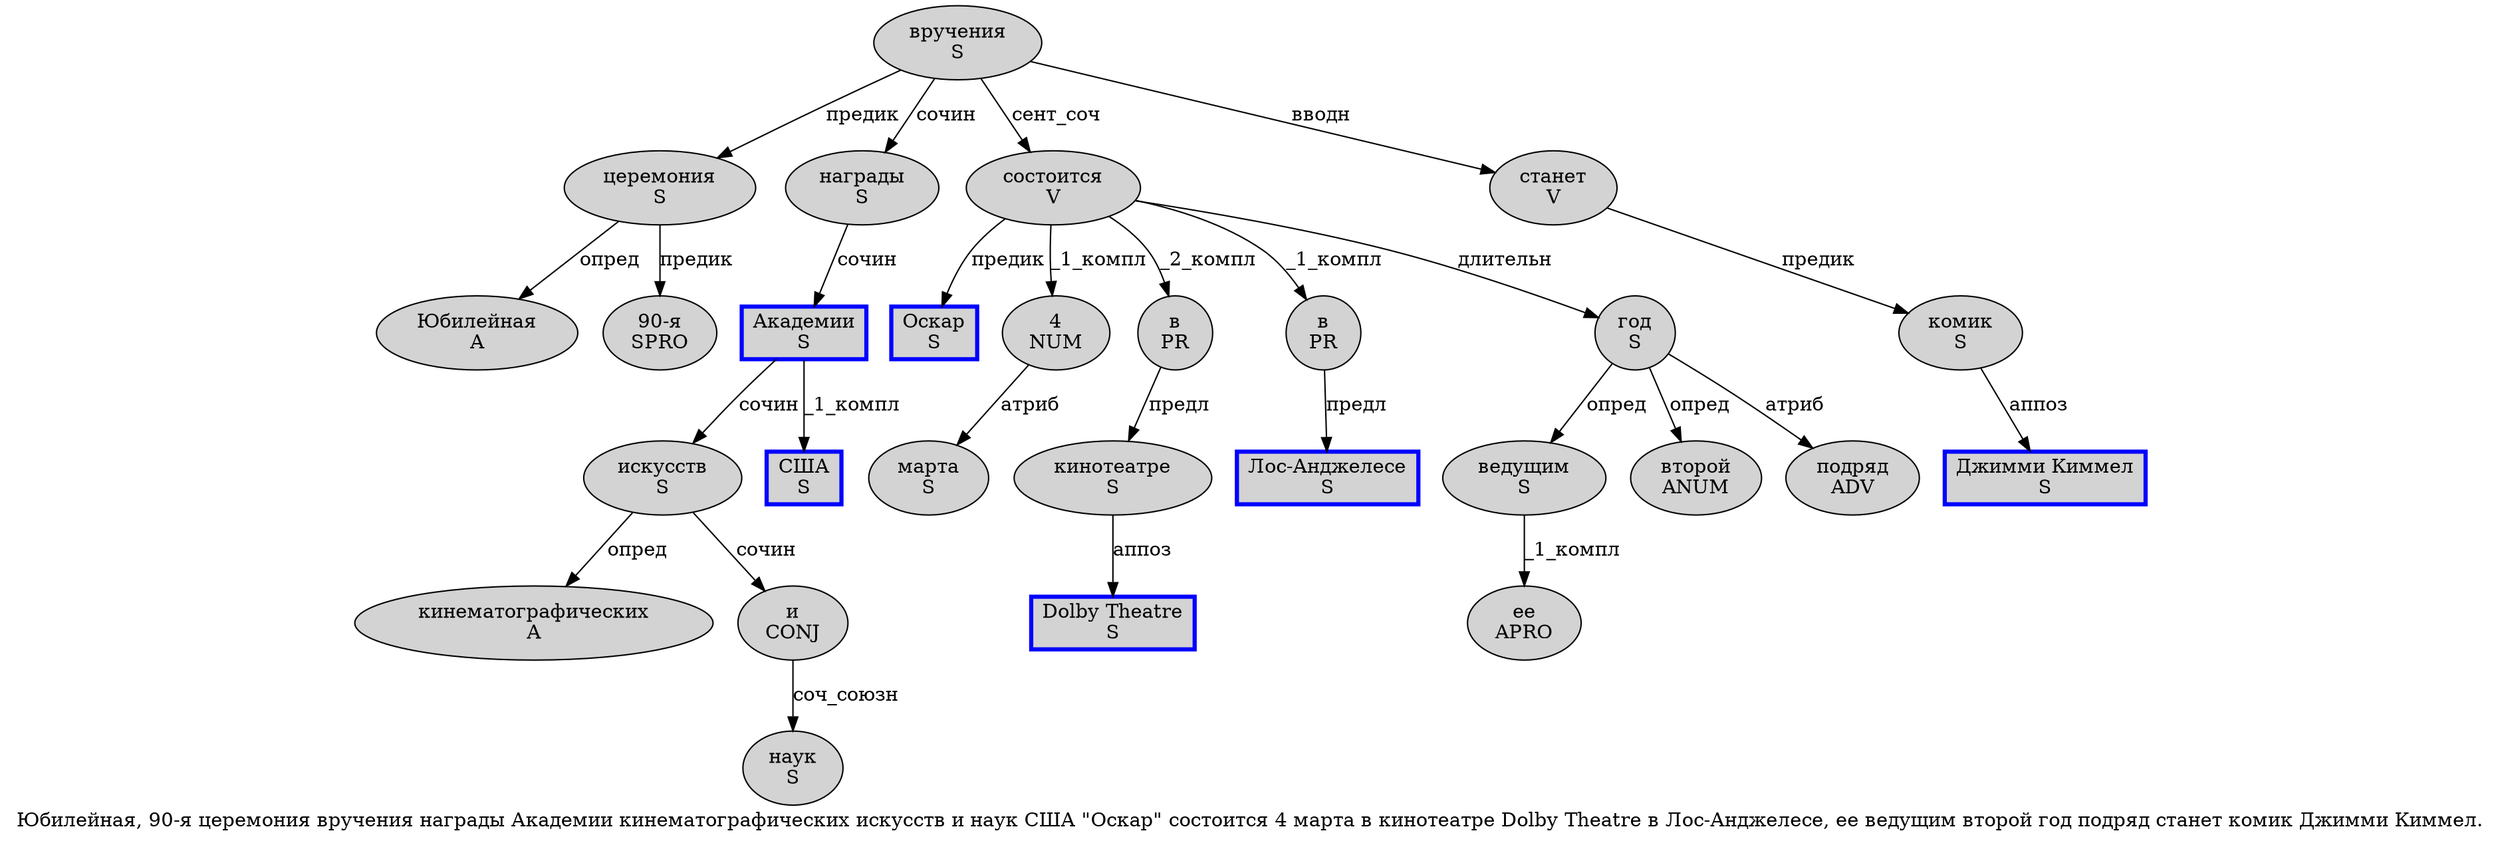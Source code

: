 digraph SENTENCE_474 {
	graph [label="Юбилейная, 90-я церемония вручения награды Академии кинематографических искусств и наук США \"Оскар\" состоится 4 марта в кинотеатре Dolby Theatre в Лос-Анджелесе, ее ведущим второй год подряд станет комик Джимми Киммел."]
	node [style=filled]
		0 [label="Юбилейная
A" color="" fillcolor=lightgray penwidth=1 shape=ellipse]
		2 [label="90-я
SPRO" color="" fillcolor=lightgray penwidth=1 shape=ellipse]
		3 [label="церемония
S" color="" fillcolor=lightgray penwidth=1 shape=ellipse]
		4 [label="вручения
S" color="" fillcolor=lightgray penwidth=1 shape=ellipse]
		5 [label="награды
S" color="" fillcolor=lightgray penwidth=1 shape=ellipse]
		6 [label="Академии
S" color=blue fillcolor=lightgray penwidth=3 shape=box]
		7 [label="кинематографических
A" color="" fillcolor=lightgray penwidth=1 shape=ellipse]
		8 [label="искусств
S" color="" fillcolor=lightgray penwidth=1 shape=ellipse]
		9 [label="и
CONJ" color="" fillcolor=lightgray penwidth=1 shape=ellipse]
		10 [label="наук
S" color="" fillcolor=lightgray penwidth=1 shape=ellipse]
		11 [label="США
S" color=blue fillcolor=lightgray penwidth=3 shape=box]
		13 [label="Оскар
S" color=blue fillcolor=lightgray penwidth=3 shape=box]
		15 [label="состоится
V" color="" fillcolor=lightgray penwidth=1 shape=ellipse]
		16 [label="4
NUM" color="" fillcolor=lightgray penwidth=1 shape=ellipse]
		17 [label="марта
S" color="" fillcolor=lightgray penwidth=1 shape=ellipse]
		18 [label="в
PR" color="" fillcolor=lightgray penwidth=1 shape=ellipse]
		19 [label="кинотеатре
S" color="" fillcolor=lightgray penwidth=1 shape=ellipse]
		20 [label="Dolby Theatre
S" color=blue fillcolor=lightgray penwidth=3 shape=box]
		21 [label="в
PR" color="" fillcolor=lightgray penwidth=1 shape=ellipse]
		22 [label="Лос-Анджелесе
S" color=blue fillcolor=lightgray penwidth=3 shape=box]
		24 [label="ее
APRO" color="" fillcolor=lightgray penwidth=1 shape=ellipse]
		25 [label="ведущим
S" color="" fillcolor=lightgray penwidth=1 shape=ellipse]
		26 [label="второй
ANUM" color="" fillcolor=lightgray penwidth=1 shape=ellipse]
		27 [label="год
S" color="" fillcolor=lightgray penwidth=1 shape=ellipse]
		28 [label="подряд
ADV" color="" fillcolor=lightgray penwidth=1 shape=ellipse]
		29 [label="станет
V" color="" fillcolor=lightgray penwidth=1 shape=ellipse]
		30 [label="комик
S" color="" fillcolor=lightgray penwidth=1 shape=ellipse]
		31 [label="Джимми Киммел
S" color=blue fillcolor=lightgray penwidth=3 shape=box]
			18 -> 19 [label="предл"]
			21 -> 22 [label="предл"]
			6 -> 8 [label="сочин"]
			6 -> 11 [label="_1_компл"]
			30 -> 31 [label="аппоз"]
			9 -> 10 [label="соч_союзн"]
			5 -> 6 [label="сочин"]
			19 -> 20 [label="аппоз"]
			15 -> 13 [label="предик"]
			15 -> 16 [label="_1_компл"]
			15 -> 18 [label="_2_компл"]
			15 -> 21 [label="_1_компл"]
			15 -> 27 [label="длительн"]
			3 -> 0 [label="опред"]
			3 -> 2 [label="предик"]
			16 -> 17 [label="атриб"]
			27 -> 25 [label="опред"]
			27 -> 26 [label="опред"]
			27 -> 28 [label="атриб"]
			29 -> 30 [label="предик"]
			25 -> 24 [label="_1_компл"]
			8 -> 7 [label="опред"]
			8 -> 9 [label="сочин"]
			4 -> 3 [label="предик"]
			4 -> 5 [label="сочин"]
			4 -> 15 [label="сент_соч"]
			4 -> 29 [label="вводн"]
}